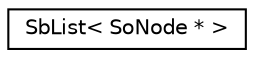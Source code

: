 digraph "Graphical Class Hierarchy"
{
 // LATEX_PDF_SIZE
  edge [fontname="Helvetica",fontsize="10",labelfontname="Helvetica",labelfontsize="10"];
  node [fontname="Helvetica",fontsize="10",shape=record];
  rankdir="LR";
  Node0 [label="SbList\< SoNode * \>",height=0.2,width=0.4,color="black", fillcolor="white", style="filled",URL="$classSbList.html",tooltip=" "];
}
